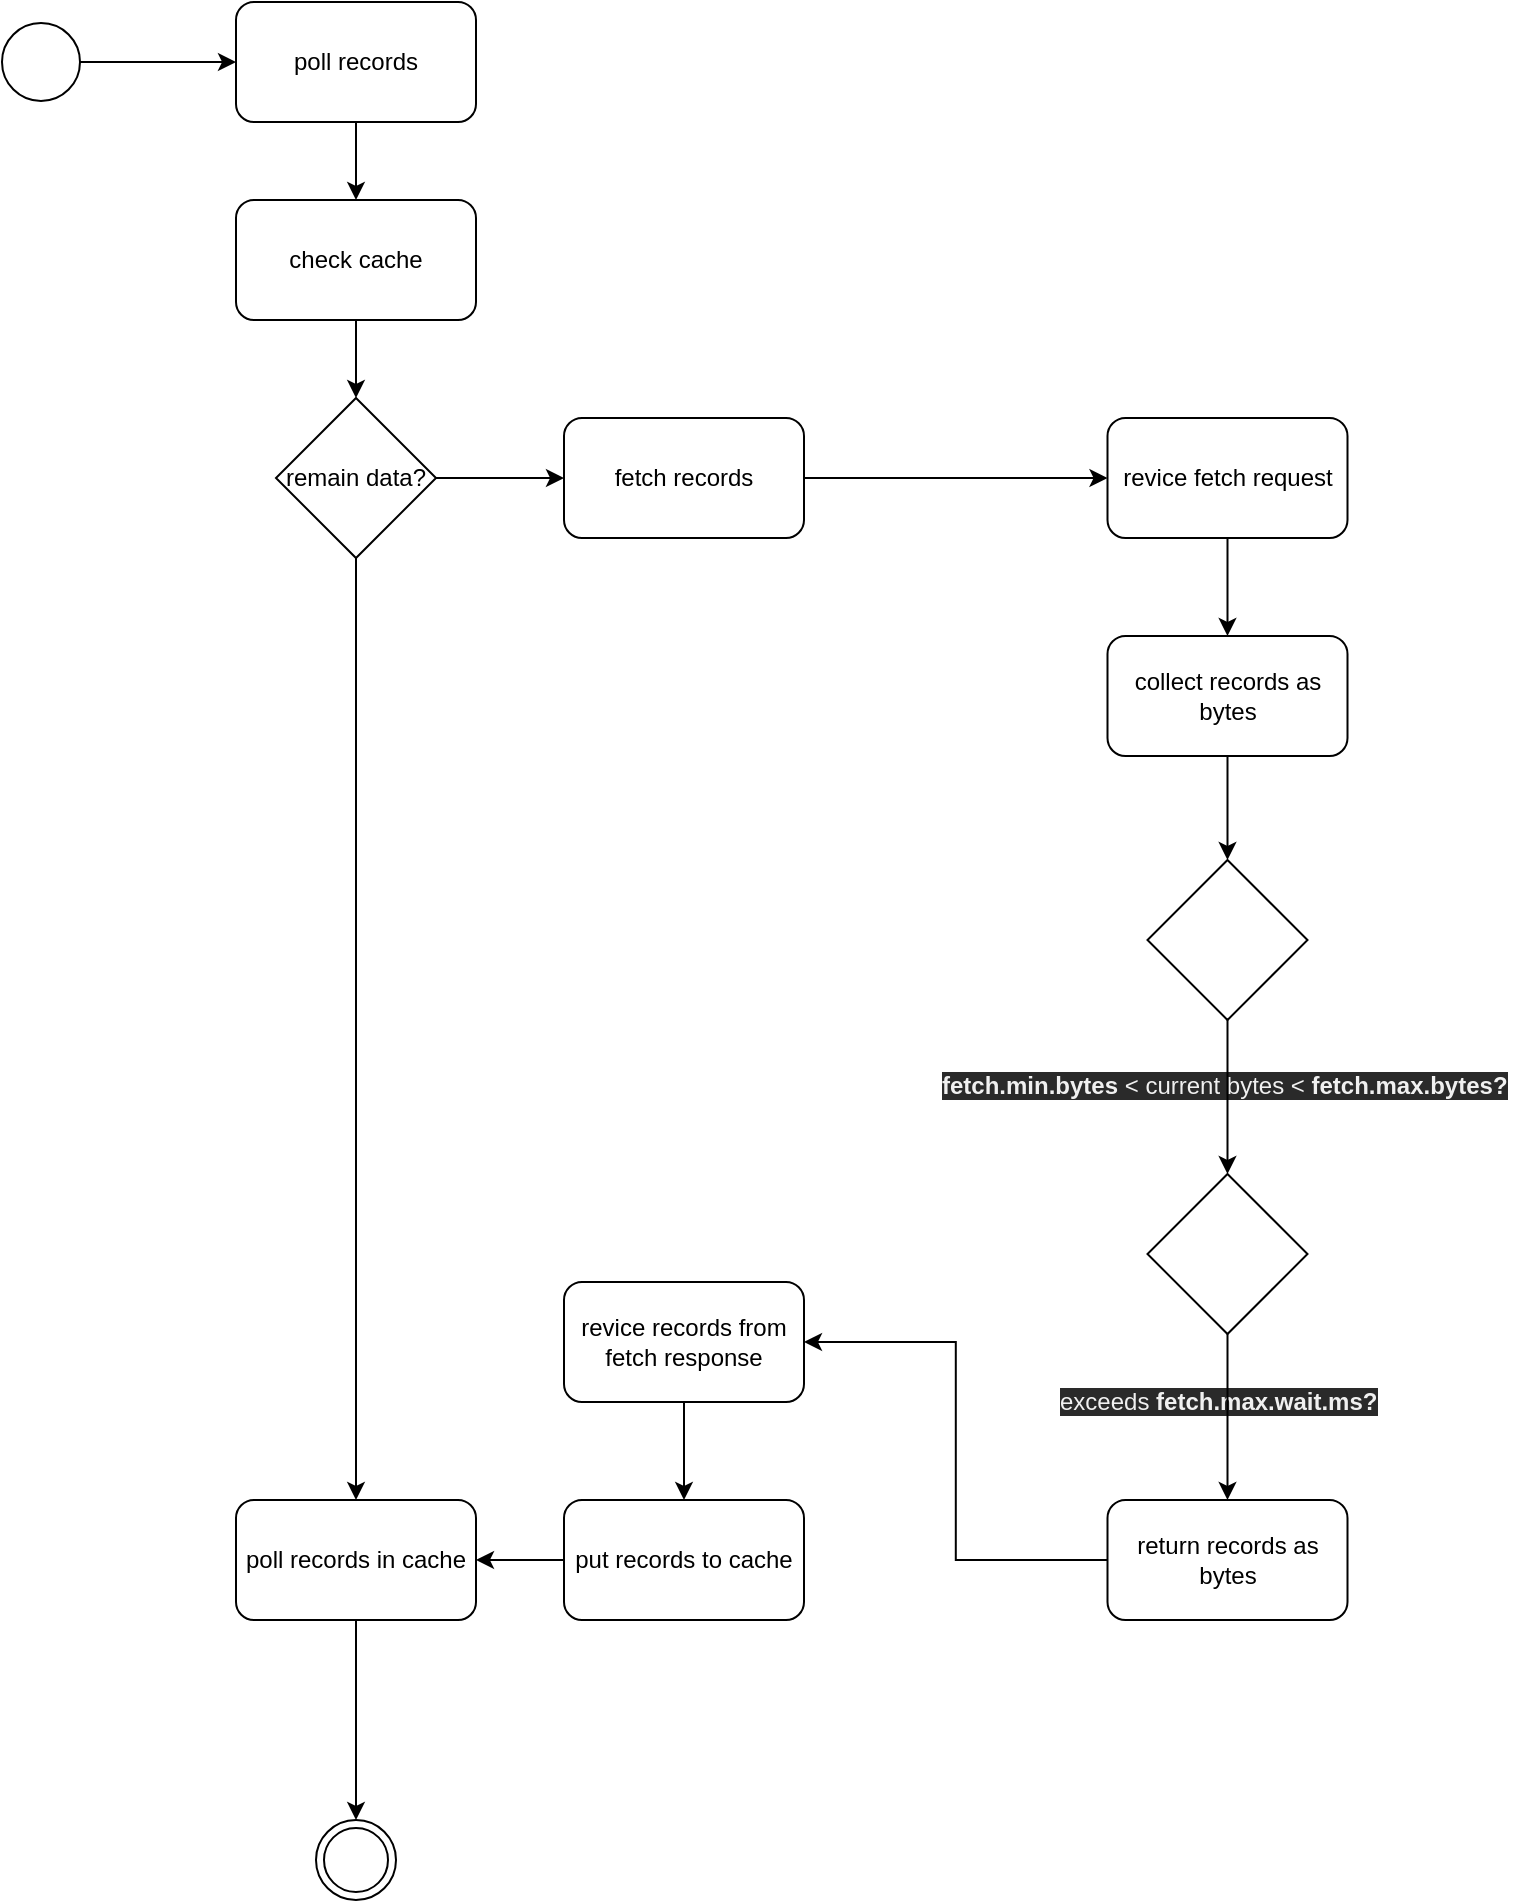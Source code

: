 <mxfile version="17.4.5" type="github">
  <diagram id="kgpKYQtTHZ0yAKxKKP6v" name="Polling data Kafka Consumer">
    <mxGraphModel dx="1422" dy="794" grid="0" gridSize="10" guides="1" tooltips="1" connect="1" arrows="1" fold="1" page="1" pageScale="1" pageWidth="850" pageHeight="1100" math="0" shadow="0">
      <root>
        <mxCell id="0" />
        <mxCell id="1" parent="0" />
        <mxCell id="n0Qw8HLsbLLvSBlnaumX-17" style="edgeStyle=orthogonalEdgeStyle;rounded=0;orthogonalLoop=1;jettySize=auto;html=1;" edge="1" parent="1" source="xih2-5BVRlrgKrml7yA8-11" target="xih2-5BVRlrgKrml7yA8-12">
          <mxGeometry relative="1" as="geometry" />
        </mxCell>
        <mxCell id="xih2-5BVRlrgKrml7yA8-11" value="fetch records" style="rounded=1;whiteSpace=wrap;html=1;" parent="1" vertex="1">
          <mxGeometry x="313" y="629" width="120" height="60" as="geometry" />
        </mxCell>
        <mxCell id="n0Qw8HLsbLLvSBlnaumX-18" style="edgeStyle=orthogonalEdgeStyle;rounded=0;orthogonalLoop=1;jettySize=auto;html=1;" edge="1" parent="1" source="xih2-5BVRlrgKrml7yA8-12" target="xih2-5BVRlrgKrml7yA8-13">
          <mxGeometry relative="1" as="geometry" />
        </mxCell>
        <mxCell id="xih2-5BVRlrgKrml7yA8-12" value="revice fetch request" style="rounded=1;whiteSpace=wrap;html=1;" parent="1" vertex="1">
          <mxGeometry x="584.75" y="629" width="120" height="60" as="geometry" />
        </mxCell>
        <mxCell id="n0Qw8HLsbLLvSBlnaumX-19" value="" style="edgeStyle=orthogonalEdgeStyle;rounded=0;orthogonalLoop=1;jettySize=auto;html=1;" edge="1" parent="1" source="xih2-5BVRlrgKrml7yA8-13" target="n0Qw8HLsbLLvSBlnaumX-5">
          <mxGeometry relative="1" as="geometry" />
        </mxCell>
        <mxCell id="xih2-5BVRlrgKrml7yA8-13" value="collect records as bytes" style="rounded=1;whiteSpace=wrap;html=1;" parent="1" vertex="1">
          <mxGeometry x="584.75" y="738" width="120" height="60" as="geometry" />
        </mxCell>
        <mxCell id="n0Qw8HLsbLLvSBlnaumX-9" value="" style="edgeStyle=orthogonalEdgeStyle;rounded=0;orthogonalLoop=1;jettySize=auto;html=1;" edge="1" parent="1" source="xih2-5BVRlrgKrml7yA8-14" target="xih2-5BVRlrgKrml7yA8-18">
          <mxGeometry relative="1" as="geometry" />
        </mxCell>
        <mxCell id="xih2-5BVRlrgKrml7yA8-14" value="poll records" style="rounded=1;whiteSpace=wrap;html=1;" parent="1" vertex="1">
          <mxGeometry x="149" y="421" width="120" height="60" as="geometry" />
        </mxCell>
        <mxCell id="n0Qw8HLsbLLvSBlnaumX-11" value="" style="edgeStyle=orthogonalEdgeStyle;rounded=0;orthogonalLoop=1;jettySize=auto;html=1;" edge="1" parent="1" source="xih2-5BVRlrgKrml7yA8-15" target="xih2-5BVRlrgKrml7yA8-11">
          <mxGeometry relative="1" as="geometry" />
        </mxCell>
        <mxCell id="n0Qw8HLsbLLvSBlnaumX-12" value="" style="edgeStyle=orthogonalEdgeStyle;rounded=0;orthogonalLoop=1;jettySize=auto;html=1;" edge="1" parent="1" source="xih2-5BVRlrgKrml7yA8-15" target="xih2-5BVRlrgKrml7yA8-16">
          <mxGeometry relative="1" as="geometry" />
        </mxCell>
        <mxCell id="xih2-5BVRlrgKrml7yA8-15" value="remain data?" style="rhombus;whiteSpace=wrap;html=1;" parent="1" vertex="1">
          <mxGeometry x="169" y="619" width="80" height="80" as="geometry" />
        </mxCell>
        <mxCell id="n0Qw8HLsbLLvSBlnaumX-16" style="edgeStyle=orthogonalEdgeStyle;rounded=0;orthogonalLoop=1;jettySize=auto;html=1;" edge="1" parent="1" source="xih2-5BVRlrgKrml7yA8-16" target="n0Qw8HLsbLLvSBlnaumX-13">
          <mxGeometry relative="1" as="geometry" />
        </mxCell>
        <mxCell id="xih2-5BVRlrgKrml7yA8-16" value="poll records in cache" style="rounded=1;whiteSpace=wrap;html=1;" parent="1" vertex="1">
          <mxGeometry x="149" y="1170" width="120" height="60" as="geometry" />
        </mxCell>
        <mxCell id="n0Qw8HLsbLLvSBlnaumX-10" value="" style="edgeStyle=orthogonalEdgeStyle;rounded=0;orthogonalLoop=1;jettySize=auto;html=1;" edge="1" parent="1" source="xih2-5BVRlrgKrml7yA8-18" target="xih2-5BVRlrgKrml7yA8-15">
          <mxGeometry relative="1" as="geometry" />
        </mxCell>
        <mxCell id="xih2-5BVRlrgKrml7yA8-18" value="check cache" style="rounded=1;whiteSpace=wrap;html=1;" parent="1" vertex="1">
          <mxGeometry x="149" y="520" width="120" height="60" as="geometry" />
        </mxCell>
        <mxCell id="n0Qw8HLsbLLvSBlnaumX-23" style="edgeStyle=orthogonalEdgeStyle;rounded=0;orthogonalLoop=1;jettySize=auto;html=1;" edge="1" parent="1" source="xih2-5BVRlrgKrml7yA8-19" target="xih2-5BVRlrgKrml7yA8-20">
          <mxGeometry relative="1" as="geometry" />
        </mxCell>
        <mxCell id="xih2-5BVRlrgKrml7yA8-19" value="revice records from fetch response" style="rounded=1;whiteSpace=wrap;html=1;" parent="1" vertex="1">
          <mxGeometry x="313" y="1061" width="120" height="60" as="geometry" />
        </mxCell>
        <mxCell id="n0Qw8HLsbLLvSBlnaumX-25" value="" style="edgeStyle=orthogonalEdgeStyle;rounded=0;orthogonalLoop=1;jettySize=auto;html=1;" edge="1" parent="1" source="xih2-5BVRlrgKrml7yA8-20" target="xih2-5BVRlrgKrml7yA8-16">
          <mxGeometry relative="1" as="geometry" />
        </mxCell>
        <mxCell id="xih2-5BVRlrgKrml7yA8-20" value="put records to cache" style="rounded=1;whiteSpace=wrap;html=1;" parent="1" vertex="1">
          <mxGeometry x="313" y="1170" width="120" height="60" as="geometry" />
        </mxCell>
        <mxCell id="n0Qw8HLsbLLvSBlnaumX-1" value="&lt;span style=&quot;color: rgb(240 , 240 , 240) ; font-family: &amp;#34;helvetica&amp;#34; ; font-size: 12px ; font-style: normal ; letter-spacing: normal ; text-align: center ; text-indent: 0px ; text-transform: none ; word-spacing: 0px ; background-color: rgb(42 , 42 , 42) ; display: inline ; float: none&quot;&gt;&lt;b&gt;fetch.min.bytes&lt;/b&gt;&lt;/span&gt;&lt;span style=&quot;color: rgb(240 , 240 , 240) ; font-family: &amp;#34;helvetica&amp;#34; ; font-size: 12px ; font-style: normal ; font-weight: 400 ; letter-spacing: normal ; text-align: center ; text-indent: 0px ; text-transform: none ; word-spacing: 0px ; background-color: rgb(42 , 42 , 42) ; display: inline ; float: none&quot;&gt; &amp;lt; current bytes &amp;lt; &lt;/span&gt;&lt;span style=&quot;color: rgb(240 , 240 , 240) ; font-family: &amp;#34;helvetica&amp;#34; ; font-size: 12px ; font-style: normal ; letter-spacing: normal ; text-align: center ; text-indent: 0px ; text-transform: none ; word-spacing: 0px ; background-color: rgb(42 , 42 , 42) ; display: inline ; float: none&quot;&gt;&lt;b&gt;fetch.max.bytes?&lt;/b&gt;&lt;/span&gt;" style="text;whiteSpace=wrap;html=1;" vertex="1" parent="1">
          <mxGeometry x="500" y="949" width="289.5" height="28" as="geometry" />
        </mxCell>
        <mxCell id="n0Qw8HLsbLLvSBlnaumX-3" value="&lt;span style=&quot;color: rgb(240 , 240 , 240) ; font-family: &amp;#34;helvetica&amp;#34; ; font-size: 12px ; font-style: normal ; font-weight: 400 ; letter-spacing: normal ; text-align: center ; text-indent: 0px ; text-transform: none ; word-spacing: 0px ; background-color: rgb(42 , 42 , 42) ; display: inline ; float: none&quot;&gt;exceeds&amp;nbsp;&lt;/span&gt;&lt;b style=&quot;color: rgb(240 , 240 , 240) ; font-family: &amp;#34;helvetica&amp;#34; ; font-size: 12px ; font-style: normal ; letter-spacing: normal ; text-align: center ; text-indent: 0px ; text-transform: none ; word-spacing: 0px ; background-color: rgb(42 , 42 , 42)&quot;&gt;fetch.max.wait.ms?&lt;/b&gt;" style="text;whiteSpace=wrap;html=1;" vertex="1" parent="1">
          <mxGeometry x="559.25" y="1107" width="171" height="28" as="geometry" />
        </mxCell>
        <mxCell id="n0Qw8HLsbLLvSBlnaumX-22" style="edgeStyle=orthogonalEdgeStyle;rounded=0;orthogonalLoop=1;jettySize=auto;html=1;entryX=1;entryY=0.5;entryDx=0;entryDy=0;" edge="1" parent="1" source="n0Qw8HLsbLLvSBlnaumX-4" target="xih2-5BVRlrgKrml7yA8-19">
          <mxGeometry relative="1" as="geometry" />
        </mxCell>
        <mxCell id="n0Qw8HLsbLLvSBlnaumX-4" value="return records as bytes" style="rounded=1;whiteSpace=wrap;html=1;" vertex="1" parent="1">
          <mxGeometry x="584.75" y="1170" width="120" height="60" as="geometry" />
        </mxCell>
        <mxCell id="n0Qw8HLsbLLvSBlnaumX-20" style="edgeStyle=orthogonalEdgeStyle;rounded=0;orthogonalLoop=1;jettySize=auto;html=1;" edge="1" parent="1" source="n0Qw8HLsbLLvSBlnaumX-5" target="n0Qw8HLsbLLvSBlnaumX-6">
          <mxGeometry relative="1" as="geometry" />
        </mxCell>
        <mxCell id="n0Qw8HLsbLLvSBlnaumX-5" value="" style="rhombus;whiteSpace=wrap;html=1;" vertex="1" parent="1">
          <mxGeometry x="604.75" y="850" width="80" height="80" as="geometry" />
        </mxCell>
        <mxCell id="n0Qw8HLsbLLvSBlnaumX-21" style="edgeStyle=orthogonalEdgeStyle;rounded=0;orthogonalLoop=1;jettySize=auto;html=1;entryX=0.5;entryY=0;entryDx=0;entryDy=0;" edge="1" parent="1" source="n0Qw8HLsbLLvSBlnaumX-6" target="n0Qw8HLsbLLvSBlnaumX-4">
          <mxGeometry relative="1" as="geometry" />
        </mxCell>
        <mxCell id="n0Qw8HLsbLLvSBlnaumX-6" value="" style="rhombus;whiteSpace=wrap;html=1;" vertex="1" parent="1">
          <mxGeometry x="604.75" y="1007" width="80" height="80" as="geometry" />
        </mxCell>
        <mxCell id="n0Qw8HLsbLLvSBlnaumX-13" value="" style="ellipse;shape=doubleEllipse;whiteSpace=wrap;html=1;aspect=fixed;" vertex="1" parent="1">
          <mxGeometry x="189" y="1330" width="40" height="40" as="geometry" />
        </mxCell>
        <mxCell id="n0Qw8HLsbLLvSBlnaumX-15" value="" style="edgeStyle=orthogonalEdgeStyle;rounded=0;orthogonalLoop=1;jettySize=auto;html=1;" edge="1" parent="1" source="n0Qw8HLsbLLvSBlnaumX-14" target="xih2-5BVRlrgKrml7yA8-14">
          <mxGeometry relative="1" as="geometry" />
        </mxCell>
        <mxCell id="n0Qw8HLsbLLvSBlnaumX-14" value="" style="ellipse;whiteSpace=wrap;html=1;aspect=fixed;" vertex="1" parent="1">
          <mxGeometry x="32" y="431.5" width="39" height="39" as="geometry" />
        </mxCell>
      </root>
    </mxGraphModel>
  </diagram>
</mxfile>
